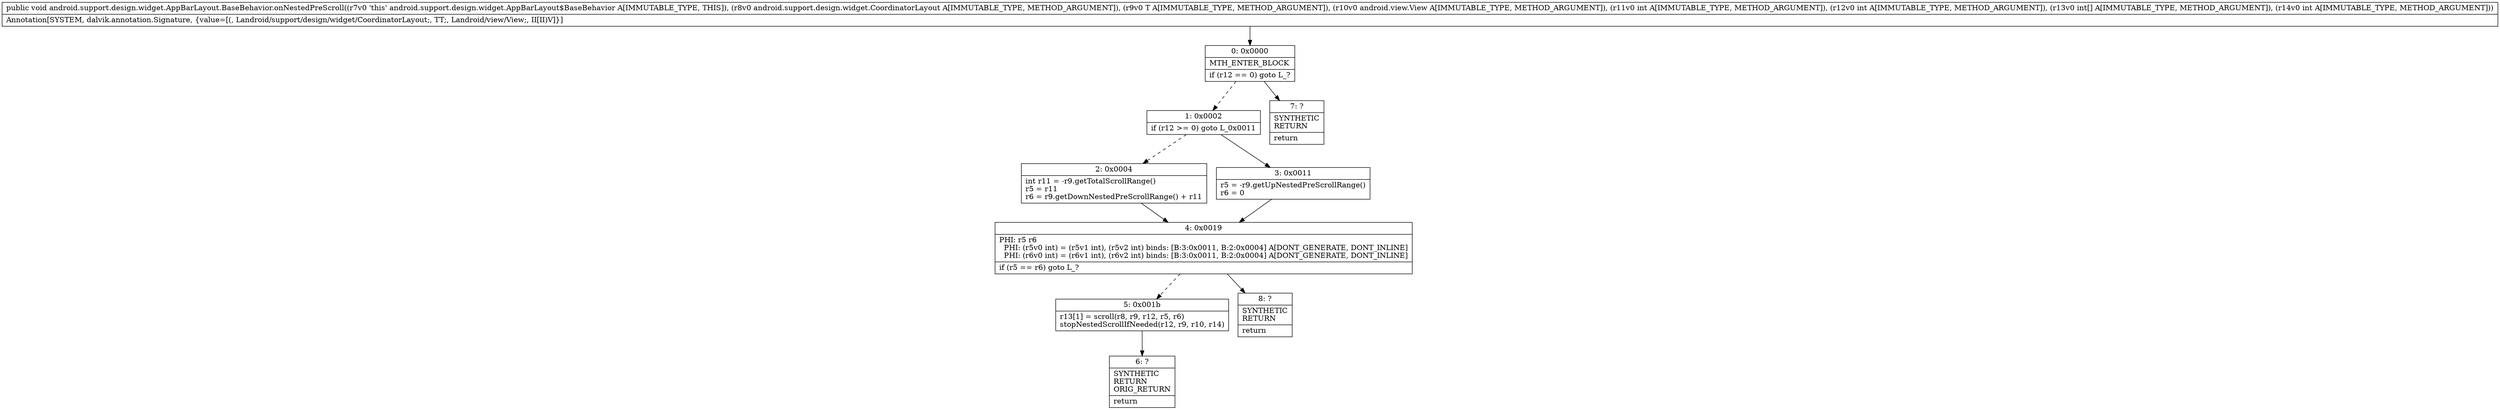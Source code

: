 digraph "CFG forandroid.support.design.widget.AppBarLayout.BaseBehavior.onNestedPreScroll(Landroid\/support\/design\/widget\/CoordinatorLayout;Landroid\/support\/design\/widget\/AppBarLayout;Landroid\/view\/View;II[II)V" {
Node_0 [shape=record,label="{0\:\ 0x0000|MTH_ENTER_BLOCK\l|if (r12 == 0) goto L_?\l}"];
Node_1 [shape=record,label="{1\:\ 0x0002|if (r12 \>= 0) goto L_0x0011\l}"];
Node_2 [shape=record,label="{2\:\ 0x0004|int r11 = \-r9.getTotalScrollRange()\lr5 = r11\lr6 = r9.getDownNestedPreScrollRange() + r11\l}"];
Node_3 [shape=record,label="{3\:\ 0x0011|r5 = \-r9.getUpNestedPreScrollRange()\lr6 = 0\l}"];
Node_4 [shape=record,label="{4\:\ 0x0019|PHI: r5 r6 \l  PHI: (r5v0 int) = (r5v1 int), (r5v2 int) binds: [B:3:0x0011, B:2:0x0004] A[DONT_GENERATE, DONT_INLINE]\l  PHI: (r6v0 int) = (r6v1 int), (r6v2 int) binds: [B:3:0x0011, B:2:0x0004] A[DONT_GENERATE, DONT_INLINE]\l|if (r5 == r6) goto L_?\l}"];
Node_5 [shape=record,label="{5\:\ 0x001b|r13[1] = scroll(r8, r9, r12, r5, r6)\lstopNestedScrollIfNeeded(r12, r9, r10, r14)\l}"];
Node_6 [shape=record,label="{6\:\ ?|SYNTHETIC\lRETURN\lORIG_RETURN\l|return\l}"];
Node_7 [shape=record,label="{7\:\ ?|SYNTHETIC\lRETURN\l|return\l}"];
Node_8 [shape=record,label="{8\:\ ?|SYNTHETIC\lRETURN\l|return\l}"];
MethodNode[shape=record,label="{public void android.support.design.widget.AppBarLayout.BaseBehavior.onNestedPreScroll((r7v0 'this' android.support.design.widget.AppBarLayout$BaseBehavior A[IMMUTABLE_TYPE, THIS]), (r8v0 android.support.design.widget.CoordinatorLayout A[IMMUTABLE_TYPE, METHOD_ARGUMENT]), (r9v0 T A[IMMUTABLE_TYPE, METHOD_ARGUMENT]), (r10v0 android.view.View A[IMMUTABLE_TYPE, METHOD_ARGUMENT]), (r11v0 int A[IMMUTABLE_TYPE, METHOD_ARGUMENT]), (r12v0 int A[IMMUTABLE_TYPE, METHOD_ARGUMENT]), (r13v0 int[] A[IMMUTABLE_TYPE, METHOD_ARGUMENT]), (r14v0 int A[IMMUTABLE_TYPE, METHOD_ARGUMENT]))  | Annotation[SYSTEM, dalvik.annotation.Signature, \{value=[(, Landroid\/support\/design\/widget\/CoordinatorLayout;, TT;, Landroid\/view\/View;, II[II)V]\}]\l}"];
MethodNode -> Node_0;
Node_0 -> Node_1[style=dashed];
Node_0 -> Node_7;
Node_1 -> Node_2[style=dashed];
Node_1 -> Node_3;
Node_2 -> Node_4;
Node_3 -> Node_4;
Node_4 -> Node_5[style=dashed];
Node_4 -> Node_8;
Node_5 -> Node_6;
}

